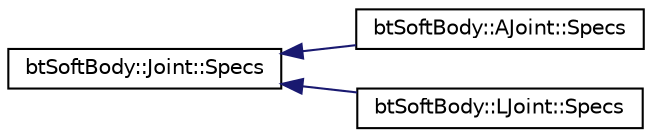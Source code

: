 digraph G
{
  edge [fontname="Helvetica",fontsize="10",labelfontname="Helvetica",labelfontsize="10"];
  node [fontname="Helvetica",fontsize="10",shape=record];
  rankdir=LR;
  Node1 [label="btSoftBody::Joint::Specs",height=0.2,width=0.4,color="black", fillcolor="white", style="filled",URL="$d8/d9d/structbtSoftBody_1_1Joint_1_1Specs.html"];
  Node1 -> Node2 [dir=back,color="midnightblue",fontsize="10",style="solid",fontname="Helvetica"];
  Node2 [label="btSoftBody::AJoint::Specs",height=0.2,width=0.4,color="black", fillcolor="white", style="filled",URL="$d0/dec/structbtSoftBody_1_1AJoint_1_1Specs.html"];
  Node1 -> Node3 [dir=back,color="midnightblue",fontsize="10",style="solid",fontname="Helvetica"];
  Node3 [label="btSoftBody::LJoint::Specs",height=0.2,width=0.4,color="black", fillcolor="white", style="filled",URL="$d2/d7e/structbtSoftBody_1_1LJoint_1_1Specs.html"];
}
